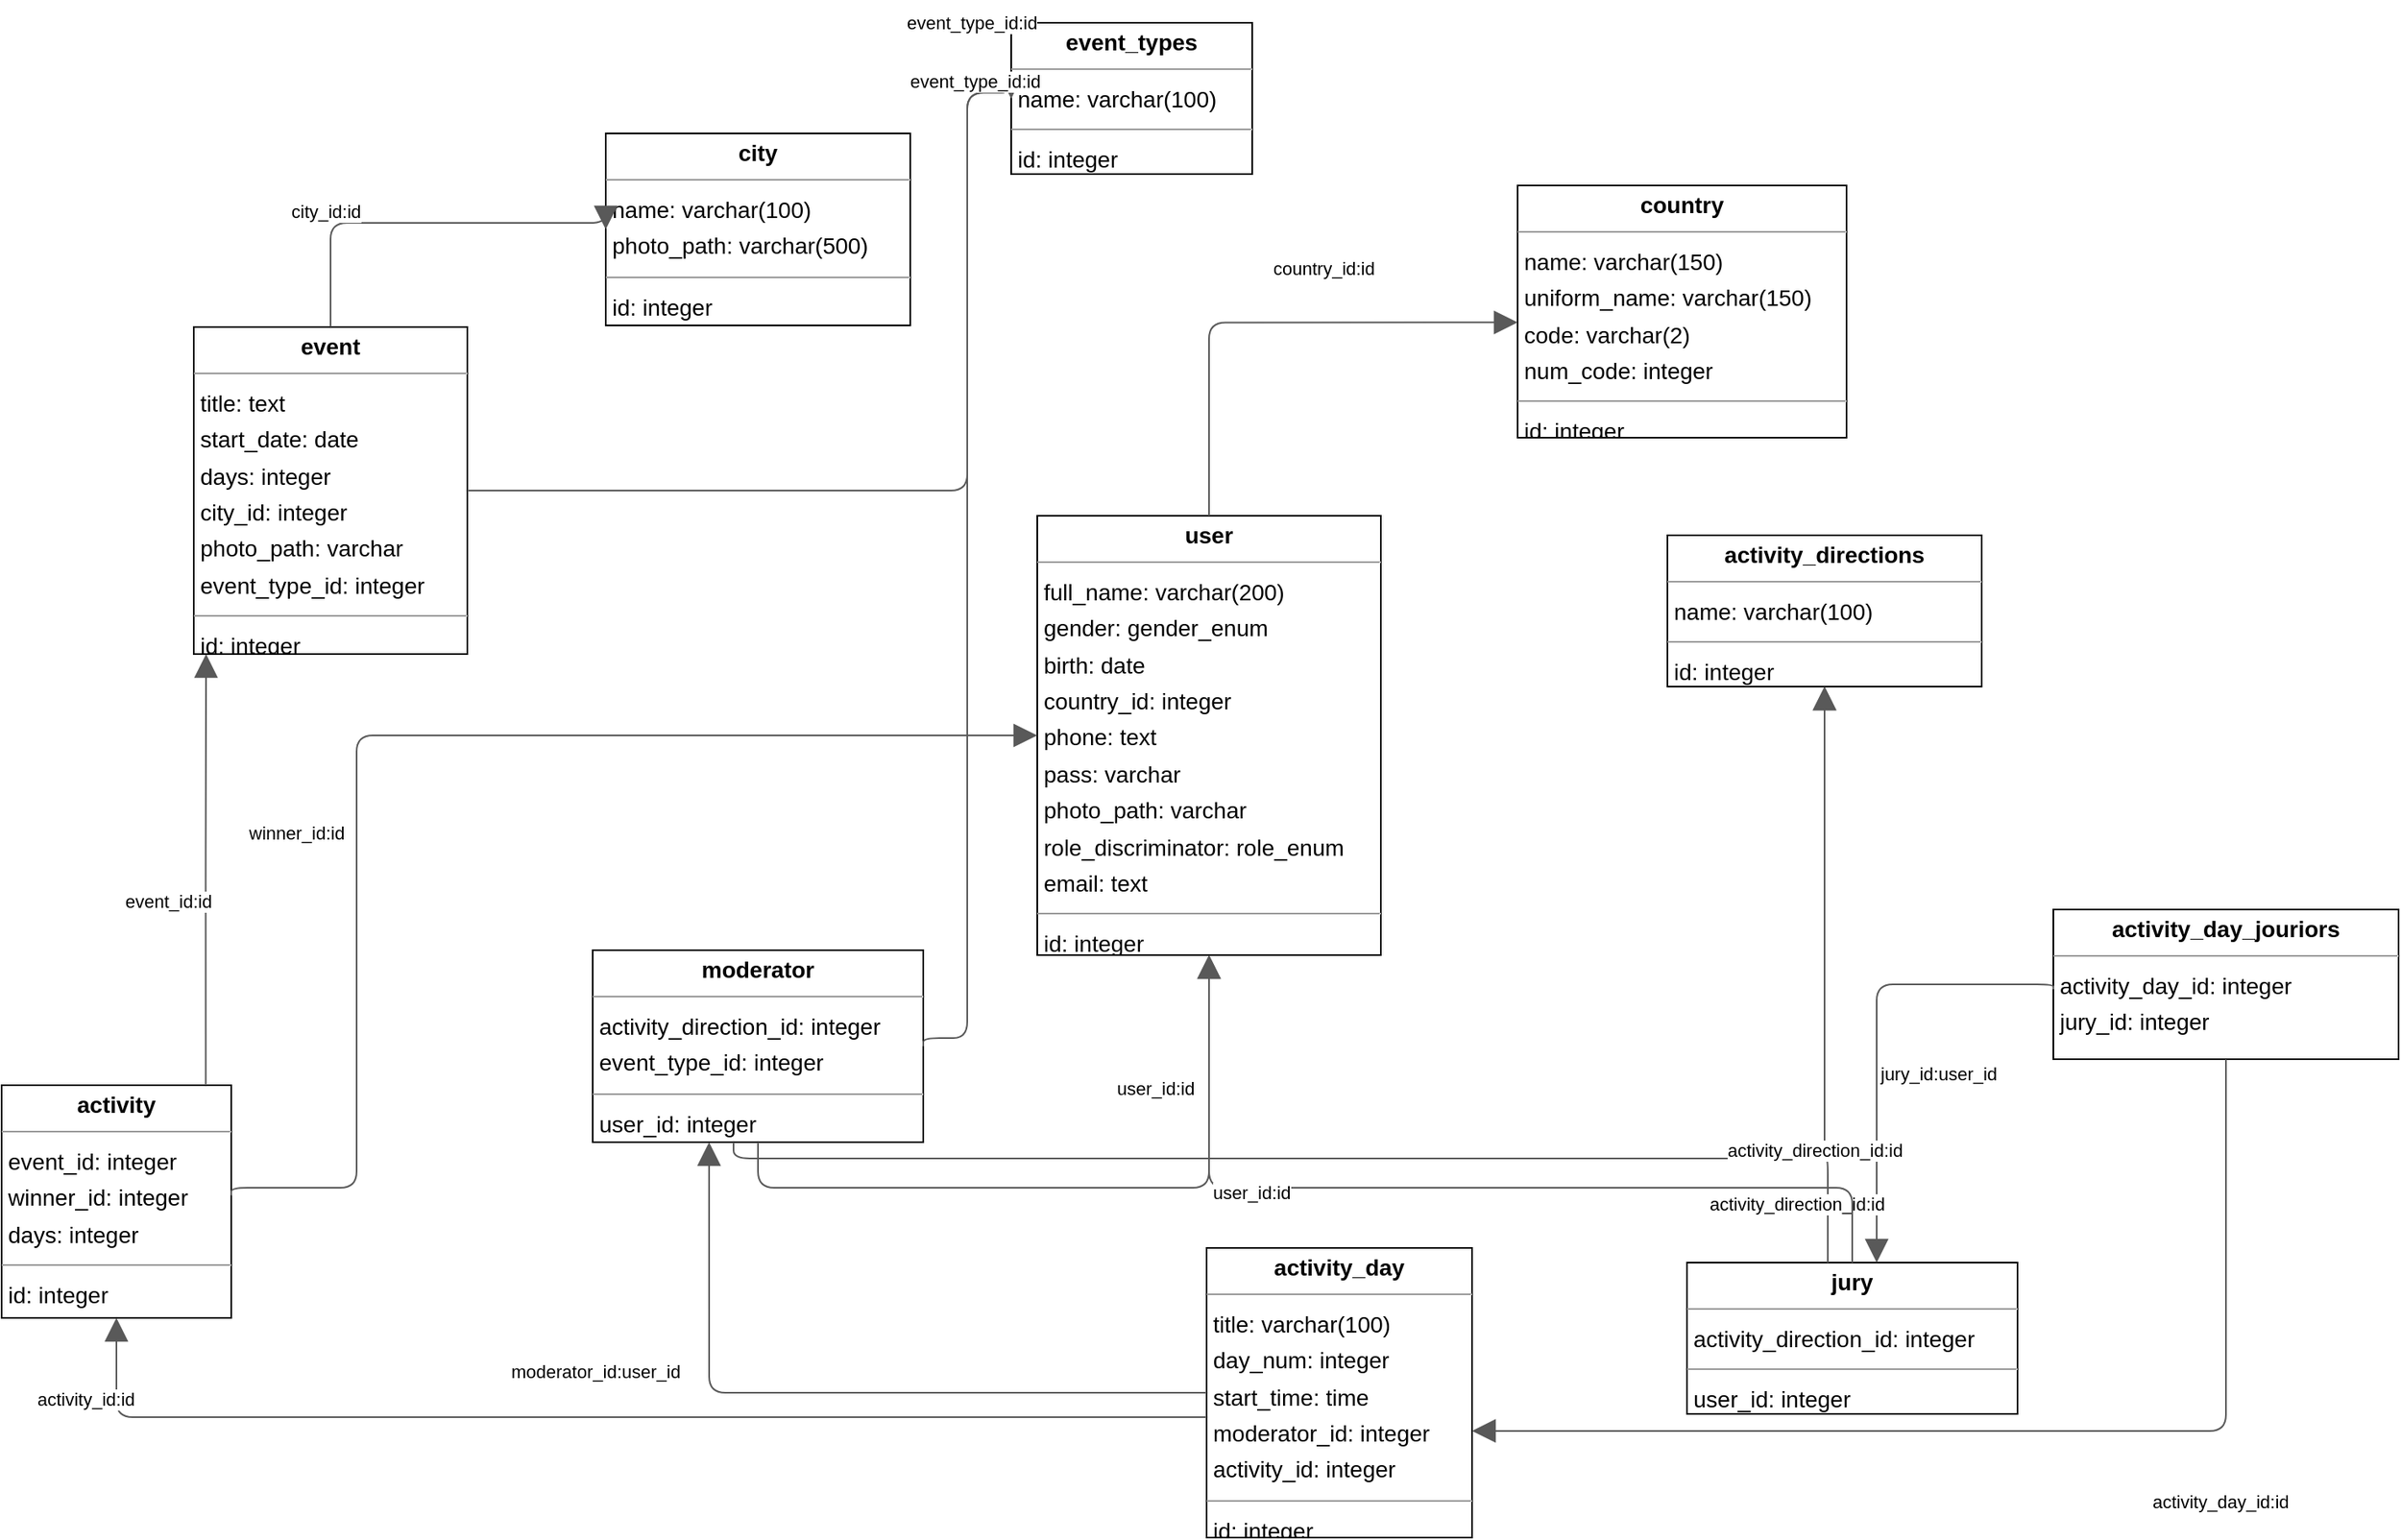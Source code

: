 <mxGraphModel dx="0" dy="0" grid="1" gridSize="10" guides="1" tooltips="1" connect="1" arrows="1" fold="1" page="0" pageScale="1" background="none" math="0" shadow="0">
  <root>
    <mxCell id="0" />
    <mxCell id="1" parent="0" />
    <mxCell id="node3" parent="1" vertex="1" value="&lt;p style=&quot;margin:0px;margin-top:4px;text-align:center;&quot;&gt;&lt;b&gt;activity&lt;/b&gt;&lt;/p&gt;&lt;hr size=&quot;1&quot;/&gt;&lt;p style=&quot;margin:0 0 0 4px;line-height:1.6;&quot;&gt; event_id: integer&lt;br/&gt; winner_id: integer&lt;br/&gt; days: integer&lt;/p&gt;&lt;hr size=&quot;1&quot;/&gt;&lt;p style=&quot;margin:0 0 0 4px;line-height:1.6;&quot;&gt; id: integer&lt;/p&gt;" style="verticalAlign=top;align=left;overflow=fill;fontSize=14;fontFamily=Helvetica;html=1;rounded=0;shadow=0;comic=0;labelBackgroundColor=none;strokeWidth=1;">
      <mxGeometry x="-606" y="611" width="141" height="143" as="geometry" />
    </mxCell>
    <mxCell id="node7" parent="1" vertex="1" value="&lt;p style=&quot;margin:0px;margin-top:4px;text-align:center;&quot;&gt;&lt;b&gt;activity_day&lt;/b&gt;&lt;/p&gt;&lt;hr size=&quot;1&quot;/&gt;&lt;p style=&quot;margin:0 0 0 4px;line-height:1.6;&quot;&gt; title: varchar(100)&lt;br/&gt; day_num: integer&lt;br/&gt; start_time: time&lt;br/&gt; moderator_id: integer&lt;br/&gt; activity_id: integer&lt;/p&gt;&lt;hr size=&quot;1&quot;/&gt;&lt;p style=&quot;margin:0 0 0 4px;line-height:1.6;&quot;&gt; id: integer&lt;/p&gt;" style="verticalAlign=top;align=left;overflow=fill;fontSize=14;fontFamily=Helvetica;html=1;rounded=0;shadow=0;comic=0;labelBackgroundColor=none;strokeWidth=1;">
      <mxGeometry x="134" y="711" width="163" height="178" as="geometry" />
    </mxCell>
    <mxCell id="node6" parent="1" vertex="1" value="&lt;p style=&quot;margin:0px;margin-top:4px;text-align:center;&quot;&gt;&lt;b&gt;activity_day_jouriors&lt;/b&gt;&lt;/p&gt;&lt;hr size=&quot;1&quot;/&gt;&lt;p style=&quot;margin:0 0 0 4px;line-height:1.6;&quot;&gt; activity_day_id: integer&lt;br/&gt; jury_id: integer&lt;/p&gt;" style="verticalAlign=top;align=left;overflow=fill;fontSize=14;fontFamily=Helvetica;html=1;rounded=0;shadow=0;comic=0;labelBackgroundColor=none;strokeWidth=1;">
      <mxGeometry x="654" y="503" width="212" height="92" as="geometry" />
    </mxCell>
    <mxCell id="node4" parent="1" vertex="1" value="&lt;p style=&quot;margin:0px;margin-top:4px;text-align:center;&quot;&gt;&lt;b&gt;activity_directions&lt;/b&gt;&lt;/p&gt;&lt;hr size=&quot;1&quot;/&gt;&lt;p style=&quot;margin:0 0 0 4px;line-height:1.6;&quot;&gt; name: varchar(100)&lt;/p&gt;&lt;hr size=&quot;1&quot;/&gt;&lt;p style=&quot;margin:0 0 0 4px;line-height:1.6;&quot;&gt; id: integer&lt;/p&gt;" style="verticalAlign=top;align=left;overflow=fill;fontSize=14;fontFamily=Helvetica;html=1;rounded=0;shadow=0;comic=0;labelBackgroundColor=none;strokeWidth=1;">
      <mxGeometry x="417" y="273" width="193" height="93" as="geometry" />
    </mxCell>
    <mxCell id="node10" parent="1" vertex="1" value="&lt;p style=&quot;margin:0px;margin-top:4px;text-align:center;&quot;&gt;&lt;b&gt;city&lt;/b&gt;&lt;/p&gt;&lt;hr size=&quot;1&quot;/&gt;&lt;p style=&quot;margin:0 0 0 4px;line-height:1.6;&quot;&gt; name: varchar(100)&lt;br/&gt; photo_path: varchar(500)&lt;/p&gt;&lt;hr size=&quot;1&quot;/&gt;&lt;p style=&quot;margin:0 0 0 4px;line-height:1.6;&quot;&gt; id: integer&lt;/p&gt;" style="verticalAlign=top;align=left;overflow=fill;fontSize=14;fontFamily=Helvetica;html=1;rounded=0;shadow=0;comic=0;labelBackgroundColor=none;strokeWidth=1;">
      <mxGeometry x="-235" y="26" width="187" height="118" as="geometry" />
    </mxCell>
    <mxCell id="node1" parent="1" vertex="1" value="&lt;p style=&quot;margin:0px;margin-top:4px;text-align:center;&quot;&gt;&lt;b&gt;country&lt;/b&gt;&lt;/p&gt;&lt;hr size=&quot;1&quot;/&gt;&lt;p style=&quot;margin:0 0 0 4px;line-height:1.6;&quot;&gt; name: varchar(150)&lt;br/&gt; uniform_name: varchar(150)&lt;br/&gt; code: varchar(2)&lt;br/&gt; num_code: integer&lt;/p&gt;&lt;hr size=&quot;1&quot;/&gt;&lt;p style=&quot;margin:0 0 0 4px;line-height:1.6;&quot;&gt; id: integer&lt;/p&gt;" style="verticalAlign=top;align=left;overflow=fill;fontSize=14;fontFamily=Helvetica;html=1;rounded=0;shadow=0;comic=0;labelBackgroundColor=none;strokeWidth=1;">
      <mxGeometry x="325" y="58" width="202" height="155" as="geometry" />
    </mxCell>
    <mxCell id="node2" parent="1" vertex="1" value="&lt;p style=&quot;margin:0px;margin-top:4px;text-align:center;&quot;&gt;&lt;b&gt;event&lt;/b&gt;&lt;/p&gt;&lt;hr size=&quot;1&quot;/&gt;&lt;p style=&quot;margin:0 0 0 4px;line-height:1.6;&quot;&gt; title: text&lt;br/&gt; start_date: date&lt;br/&gt; days: integer&lt;br/&gt; city_id: integer&lt;br/&gt; photo_path: varchar&lt;br/&gt; event_type_id: integer&lt;/p&gt;&lt;hr size=&quot;1&quot;/&gt;&lt;p style=&quot;margin:0 0 0 4px;line-height:1.6;&quot;&gt; id: integer&lt;/p&gt;" style="verticalAlign=top;align=left;overflow=fill;fontSize=14;fontFamily=Helvetica;html=1;rounded=0;shadow=0;comic=0;labelBackgroundColor=none;strokeWidth=1;">
      <mxGeometry x="-488" y="145" width="168" height="201" as="geometry" />
    </mxCell>
    <mxCell id="node8" parent="1" vertex="1" value="&lt;p style=&quot;margin:0px;margin-top:4px;text-align:center;&quot;&gt;&lt;b&gt;event_types&lt;/b&gt;&lt;/p&gt;&lt;hr size=&quot;1&quot;/&gt;&lt;p style=&quot;margin:0 0 0 4px;line-height:1.6;&quot;&gt; name: varchar(100)&lt;/p&gt;&lt;hr size=&quot;1&quot;/&gt;&lt;p style=&quot;margin:0 0 0 4px;line-height:1.6;&quot;&gt; id: integer&lt;/p&gt;" style="verticalAlign=top;align=left;overflow=fill;fontSize=14;fontFamily=Helvetica;html=1;rounded=0;shadow=0;comic=0;labelBackgroundColor=none;strokeWidth=1;">
      <mxGeometry x="14" y="-42" width="148" height="93" as="geometry" />
    </mxCell>
    <mxCell id="node9" parent="1" vertex="1" value="&lt;p style=&quot;margin:0px;margin-top:4px;text-align:center;&quot;&gt;&lt;b&gt;jury&lt;/b&gt;&lt;/p&gt;&lt;hr size=&quot;1&quot;/&gt;&lt;p style=&quot;margin:0 0 0 4px;line-height:1.6;&quot;&gt; activity_direction_id: integer&lt;/p&gt;&lt;hr size=&quot;1&quot;/&gt;&lt;p style=&quot;margin:0 0 0 4px;line-height:1.6;&quot;&gt; user_id: integer&lt;/p&gt;" style="verticalAlign=top;align=left;overflow=fill;fontSize=14;fontFamily=Helvetica;html=1;rounded=0;shadow=0;comic=0;labelBackgroundColor=none;strokeWidth=1;">
      <mxGeometry x="429" y="720" width="203" height="93" as="geometry" />
    </mxCell>
    <mxCell id="node5" parent="1" vertex="1" value="&lt;p style=&quot;margin:0px;margin-top:4px;text-align:center;&quot;&gt;&lt;b&gt;moderator&lt;/b&gt;&lt;/p&gt;&lt;hr size=&quot;1&quot;/&gt;&lt;p style=&quot;margin:0 0 0 4px;line-height:1.6;&quot;&gt; activity_direction_id: integer&lt;br/&gt; event_type_id: integer&lt;/p&gt;&lt;hr size=&quot;1&quot;/&gt;&lt;p style=&quot;margin:0 0 0 4px;line-height:1.6;&quot;&gt; user_id: integer&lt;/p&gt;" style="verticalAlign=top;align=left;overflow=fill;fontSize=14;fontFamily=Helvetica;html=1;rounded=0;shadow=0;comic=0;labelBackgroundColor=none;strokeWidth=1;">
      <mxGeometry x="-243" y="528" width="203" height="118" as="geometry" />
    </mxCell>
    <mxCell id="node0" parent="1" vertex="1" value="&lt;p style=&quot;margin:0px;margin-top:4px;text-align:center;&quot;&gt;&lt;b&gt;user&lt;/b&gt;&lt;/p&gt;&lt;hr size=&quot;1&quot;/&gt;&lt;p style=&quot;margin:0 0 0 4px;line-height:1.6;&quot;&gt; full_name: varchar(200)&lt;br/&gt; gender: gender_enum&lt;br/&gt; birth: date&lt;br/&gt; country_id: integer&lt;br/&gt; phone: text&lt;br/&gt; pass: varchar&lt;br/&gt; photo_path: varchar&lt;br/&gt; role_discriminator: role_enum&lt;br/&gt; email: text&lt;/p&gt;&lt;hr size=&quot;1&quot;/&gt;&lt;p style=&quot;margin:0 0 0 4px;line-height:1.6;&quot;&gt; id: integer&lt;/p&gt;" style="verticalAlign=top;align=left;overflow=fill;fontSize=14;fontFamily=Helvetica;html=1;rounded=0;shadow=0;comic=0;labelBackgroundColor=none;strokeWidth=1;">
      <mxGeometry x="30" y="261" width="211" height="270" as="geometry" />
    </mxCell>
    <mxCell id="edge8" edge="1" value="" parent="1" source="node3" target="node2" style="html=1;rounded=1;edgeStyle=orthogonalEdgeStyle;dashed=0;startArrow=none;endArrow=block;endSize=12;strokeColor=#595959;exitX=0.889;exitY=0.000;exitDx=0;exitDy=0;entryX=0.045;entryY=1.000;entryDx=0;entryDy=0;">
      <mxGeometry width="50" height="50" relative="1" as="geometry">
        <Array as="points" />
      </mxGeometry>
    </mxCell>
    <mxCell id="label50" parent="edge8" vertex="1" connectable="0" value="event_id:id" style="edgeLabel;resizable=0;html=1;align=left;verticalAlign=top;strokeColor=default;">
      <mxGeometry x="-532" y="485" as="geometry" />
    </mxCell>
    <mxCell id="edge0" edge="1" value="" parent="1" source="node3" target="node0" style="html=1;rounded=1;edgeStyle=orthogonalEdgeStyle;dashed=0;startArrow=none;endArrow=block;endSize=12;strokeColor=#595959;exitX=1.000;exitY=0.474;exitDx=0;exitDy=0;entryX=0.000;entryY=0.500;entryDx=0;entryDy=0;">
      <mxGeometry width="50" height="50" relative="1" as="geometry">
        <Array as="points">
          <mxPoint x="-388" y="674" />
          <mxPoint x="-388" y="396" />
        </Array>
      </mxGeometry>
    </mxCell>
    <mxCell id="label2" parent="edge0" vertex="1" connectable="0" value="winner_id:id" style="edgeLabel;resizable=0;html=1;align=left;verticalAlign=top;strokeColor=default;">
      <mxGeometry x="-456" y="443" as="geometry" />
    </mxCell>
    <mxCell id="edge2" edge="1" value="" parent="1" source="node7" target="node3" style="html=1;rounded=1;edgeStyle=orthogonalEdgeStyle;dashed=0;startArrow=none;endArrow=block;endSize=12;strokeColor=#595959;exitX=0.000;exitY=0.584;exitDx=0;exitDy=0;entryX=0.500;entryY=1.000;entryDx=0;entryDy=0;">
      <mxGeometry width="50" height="50" relative="1" as="geometry">
        <Array as="points">
          <mxPoint x="-536" y="815" />
        </Array>
      </mxGeometry>
    </mxCell>
    <mxCell id="label14" parent="edge2" vertex="1" connectable="0" value="activity_id:id" style="edgeLabel;resizable=0;html=1;align=left;verticalAlign=top;strokeColor=default;">
      <mxGeometry x="-586" y="791" as="geometry" />
    </mxCell>
    <mxCell id="edge13" edge="1" value="" parent="1" source="node7" target="node5" style="html=1;rounded=1;edgeStyle=orthogonalEdgeStyle;dashed=0;startArrow=none;endArrow=block;endSize=12;strokeColor=#595959;exitX=0.000;exitY=0.500;exitDx=0;exitDy=0;entryX=0.352;entryY=1.000;entryDx=0;entryDy=0;">
      <mxGeometry width="50" height="50" relative="1" as="geometry">
        <Array as="points">
          <mxPoint x="-172" y="800" />
        </Array>
      </mxGeometry>
    </mxCell>
    <mxCell id="label80" parent="edge13" vertex="1" connectable="0" value="moderator_id:user_id" style="edgeLabel;resizable=0;html=1;align=left;verticalAlign=top;strokeColor=default;">
      <mxGeometry x="-295" y="774" as="geometry" />
    </mxCell>
    <mxCell id="edge10" edge="1" value="" parent="1" source="node6" target="node7" style="html=1;rounded=1;edgeStyle=orthogonalEdgeStyle;dashed=0;startArrow=none;endArrow=block;endSize=12;strokeColor=#595959;exitX=0.500;exitY=1.000;exitDx=0;exitDy=0;entryX=1.000;entryY=0.632;entryDx=0;entryDy=0;">
      <mxGeometry width="50" height="50" relative="1" as="geometry">
        <Array as="points">
          <mxPoint x="760" y="824" />
        </Array>
      </mxGeometry>
    </mxCell>
    <mxCell id="label62" parent="edge10" vertex="1" connectable="0" value="activity_day_id:id" style="edgeLabel;resizable=0;html=1;align=left;verticalAlign=top;strokeColor=default;">
      <mxGeometry x="713" y="854" as="geometry" />
    </mxCell>
    <mxCell id="edge4" edge="1" value="" parent="1" source="node6" target="node9" style="html=1;rounded=1;edgeStyle=orthogonalEdgeStyle;dashed=0;startArrow=none;endArrow=block;endSize=12;strokeColor=#595959;exitX=0.000;exitY=0.533;exitDx=0;exitDy=0;entryX=0.574;entryY=0.000;entryDx=0;entryDy=0;">
      <mxGeometry width="50" height="50" relative="1" as="geometry">
        <Array as="points">
          <mxPoint x="546" y="549" />
        </Array>
      </mxGeometry>
    </mxCell>
    <mxCell id="label26" parent="edge4" vertex="1" connectable="0" value="jury_id:user_id" style="edgeLabel;resizable=0;html=1;align=left;verticalAlign=top;strokeColor=default;">
      <mxGeometry x="546" y="591" as="geometry" />
    </mxCell>
    <mxCell id="edge5" edge="1" value="" parent="1" source="node2" target="node10" style="html=1;rounded=1;edgeStyle=orthogonalEdgeStyle;dashed=0;startArrow=none;endArrow=block;endSize=12;strokeColor=#595959;exitX=0.500;exitY=0.000;exitDx=0;exitDy=0;entryX=0.000;entryY=0.500;entryDx=0;entryDy=0;">
      <mxGeometry width="50" height="50" relative="1" as="geometry">
        <Array as="points">
          <mxPoint x="-404" y="81" />
        </Array>
      </mxGeometry>
    </mxCell>
    <mxCell id="label32" parent="edge5" vertex="1" connectable="0" value="city_id:id" style="edgeLabel;resizable=0;html=1;align=left;verticalAlign=top;strokeColor=default;">
      <mxGeometry x="-430" y="61" as="geometry" />
    </mxCell>
    <mxCell id="edge7" edge="1" value="" parent="1" source="node2" target="node8" style="html=1;rounded=1;edgeStyle=orthogonalEdgeStyle;dashed=0;startArrow=none;endArrow=block;endSize=12;strokeColor=#595959;exitX=1.000;exitY=0.500;exitDx=0;exitDy=0;entryX=0.000;entryY=0.500;entryDx=0;entryDy=0;">
      <mxGeometry width="50" height="50" relative="1" as="geometry">
        <Array as="points">
          <mxPoint x="-13" y="246" />
          <mxPoint x="-13" y="1" />
        </Array>
      </mxGeometry>
    </mxCell>
    <mxCell id="label44" parent="edge7" vertex="1" connectable="0" value="event_type_id:id" style="edgeLabel;resizable=0;html=1;align=left;verticalAlign=top;strokeColor=default;">
      <mxGeometry x="-52" y="-55" as="geometry" />
    </mxCell>
    <mxCell id="edge11" edge="1" value="" parent="1" source="node9" target="node4" style="html=1;rounded=1;edgeStyle=orthogonalEdgeStyle;dashed=0;startArrow=none;endArrow=block;endSize=12;strokeColor=#595959;exitX=0.426;exitY=0.000;exitDx=0;exitDy=0;entryX=0.500;entryY=1.000;entryDx=0;entryDy=0;">
      <mxGeometry width="50" height="50" relative="1" as="geometry">
        <Array as="points">
          <mxPoint x="516" y="656" />
          <mxPoint x="514" y="656" />
        </Array>
      </mxGeometry>
    </mxCell>
    <mxCell id="label68" parent="edge11" vertex="1" connectable="0" value="activity_direction_id:id" style="edgeLabel;resizable=0;html=1;align=left;verticalAlign=top;strokeColor=default;">
      <mxGeometry x="441" y="671" as="geometry" />
    </mxCell>
    <mxCell id="edge12" edge="1" value="" parent="1" source="node9" target="node0" style="html=1;rounded=1;edgeStyle=orthogonalEdgeStyle;dashed=0;startArrow=none;endArrow=block;endSize=12;strokeColor=#595959;exitX=0.500;exitY=0.000;exitDx=0;exitDy=0;entryX=0.500;entryY=1.000;entryDx=0;entryDy=0;">
      <mxGeometry width="50" height="50" relative="1" as="geometry">
        <Array as="points">
          <mxPoint x="531" y="674" />
          <mxPoint x="136" y="674" />
        </Array>
      </mxGeometry>
    </mxCell>
    <mxCell id="label74" parent="edge12" vertex="1" connectable="0" value="user_id:id" style="edgeLabel;resizable=0;html=1;align=left;verticalAlign=top;strokeColor=default;">
      <mxGeometry x="77" y="600" as="geometry" />
    </mxCell>
    <mxCell id="edge9" edge="1" value="" parent="1" source="node5" target="node4" style="html=1;rounded=1;edgeStyle=orthogonalEdgeStyle;dashed=0;startArrow=none;endArrow=block;endSize=12;strokeColor=#595959;exitX=0.426;exitY=1.000;exitDx=0;exitDy=0;entryX=0.500;entryY=1.000;entryDx=0;entryDy=0;">
      <mxGeometry width="50" height="50" relative="1" as="geometry">
        <Array as="points">
          <mxPoint x="-157" y="656" />
          <mxPoint x="514" y="656" />
        </Array>
      </mxGeometry>
    </mxCell>
    <mxCell id="label56" parent="edge9" vertex="1" connectable="0" value="activity_direction_id:id" style="edgeLabel;resizable=0;html=1;align=left;verticalAlign=top;strokeColor=default;">
      <mxGeometry x="452" y="638" as="geometry" />
    </mxCell>
    <mxCell id="edge6" edge="1" value="" parent="1" source="node5" target="node8" style="html=1;rounded=1;edgeStyle=orthogonalEdgeStyle;dashed=0;startArrow=none;endArrow=block;endSize=12;strokeColor=#595959;exitX=1.000;exitY=0.500;exitDx=0;exitDy=0;entryX=0.000;entryY=0.500;entryDx=0;entryDy=0;">
      <mxGeometry width="50" height="50" relative="1" as="geometry">
        <Array as="points">
          <mxPoint x="-13" y="582" />
          <mxPoint x="-13" y="1" />
        </Array>
      </mxGeometry>
    </mxCell>
    <mxCell id="label38" parent="edge6" vertex="1" connectable="0" value="event_type_id:id" style="edgeLabel;resizable=0;html=1;align=left;verticalAlign=top;strokeColor=default;">
      <mxGeometry x="-50" y="-19" as="geometry" />
    </mxCell>
    <mxCell id="edge1" edge="1" value="" parent="1" source="node5" target="node0" style="html=1;rounded=1;edgeStyle=orthogonalEdgeStyle;dashed=0;startArrow=none;endArrow=block;endSize=12;strokeColor=#595959;exitX=0.500;exitY=1.000;exitDx=0;exitDy=0;entryX=0.500;entryY=1.000;entryDx=0;entryDy=0;">
      <mxGeometry width="50" height="50" relative="1" as="geometry">
        <Array as="points">
          <mxPoint x="-142" y="674" />
          <mxPoint x="136" y="674" />
        </Array>
      </mxGeometry>
    </mxCell>
    <mxCell id="label8" parent="edge1" vertex="1" connectable="0" value="user_id:id" style="edgeLabel;resizable=0;html=1;align=left;verticalAlign=top;strokeColor=default;">
      <mxGeometry x="136" y="664" as="geometry" />
    </mxCell>
    <mxCell id="edge3" edge="1" value="" parent="1" source="node0" target="node1" style="html=1;rounded=1;edgeStyle=orthogonalEdgeStyle;dashed=0;startArrow=none;endArrow=block;endSize=12;strokeColor=#595959;exitX=0.500;exitY=0.000;exitDx=0;exitDy=0;entryX=0.000;entryY=0.543;entryDx=0;entryDy=0;">
      <mxGeometry width="50" height="50" relative="1" as="geometry">
        <Array as="points">
          <mxPoint x="136" y="143" />
        </Array>
      </mxGeometry>
    </mxCell>
    <mxCell id="label20" parent="edge3" vertex="1" connectable="0" value="country_id:id" style="edgeLabel;resizable=0;html=1;align=left;verticalAlign=top;strokeColor=default;">
      <mxGeometry x="173" y="96" as="geometry" />
    </mxCell>
  </root>
</mxGraphModel>
